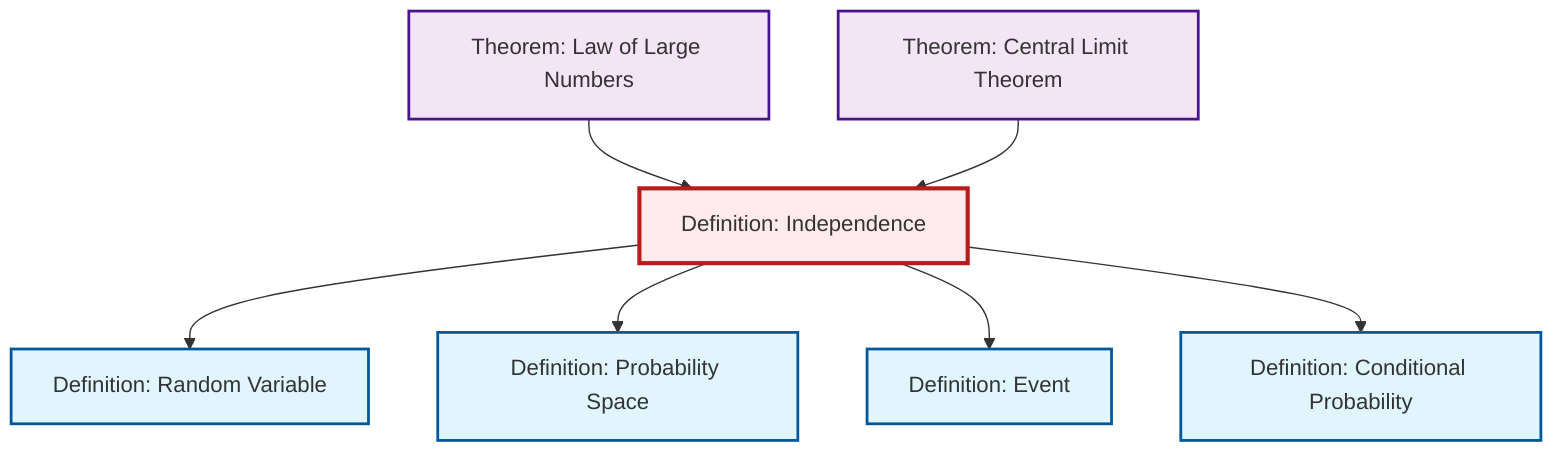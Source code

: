 graph TD
    classDef definition fill:#e1f5fe,stroke:#01579b,stroke-width:2px
    classDef theorem fill:#f3e5f5,stroke:#4a148c,stroke-width:2px
    classDef axiom fill:#fff3e0,stroke:#e65100,stroke-width:2px
    classDef example fill:#e8f5e9,stroke:#1b5e20,stroke-width:2px
    classDef current fill:#ffebee,stroke:#b71c1c,stroke-width:3px
    def-probability-space["Definition: Probability Space"]:::definition
    def-event["Definition: Event"]:::definition
    def-conditional-probability["Definition: Conditional Probability"]:::definition
    def-random-variable["Definition: Random Variable"]:::definition
    thm-law-of-large-numbers["Theorem: Law of Large Numbers"]:::theorem
    def-independence["Definition: Independence"]:::definition
    thm-central-limit["Theorem: Central Limit Theorem"]:::theorem
    def-independence --> def-random-variable
    def-independence --> def-probability-space
    thm-law-of-large-numbers --> def-independence
    def-independence --> def-event
    thm-central-limit --> def-independence
    def-independence --> def-conditional-probability
    class def-independence current